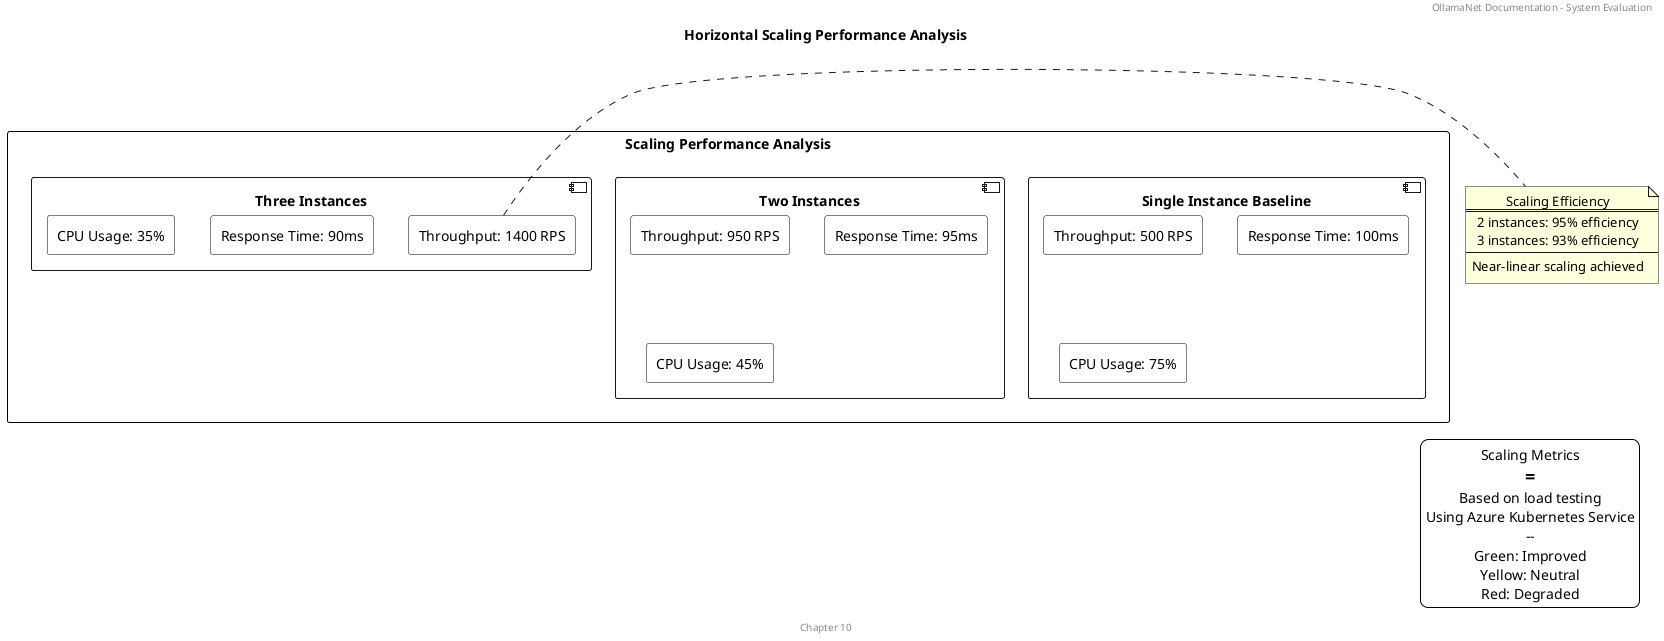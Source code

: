 @startuml horizontal_scaling_performance

title Horizontal Scaling Performance Analysis

header OllamaNet Documentation - System Evaluation
footer Chapter 10

skinparam backgroundColor white
skinparam defaultTextAlignment center

' Custom styling
skinparam rectangle {
    BackgroundColor #FFFFFF
    BorderColor #000000
    
}

rectangle "Scaling Performance Analysis" {
    component "Single Instance Baseline" {
        rectangle "Throughput: 500 RPS" as single_throughput
        rectangle "Response Time: 100ms" as single_response
        rectangle "CPU Usage: 75%" as single_cpu
    }

    component "Two Instances" {
        rectangle "Throughput: 950 RPS" as double_throughput
        rectangle "Response Time: 95ms" as double_response
        rectangle "CPU Usage: 45%" as double_cpu
    }

    component "Three Instances" {
        rectangle "Throughput: 1400 RPS" as triple_throughput
        rectangle "Response Time: 90ms" as triple_response
        rectangle "CPU Usage: 35%" as triple_cpu
    }
}

note right of triple_throughput
  Scaling Efficiency
  ==
  2 instances: 95% efficiency
  3 instances: 93% efficiency
  --
  Near-linear scaling achieved
end note

legend right
  Scaling Metrics
  ==
  Based on load testing
  Using Azure Kubernetes Service
  --
  Green: Improved
  Yellow: Neutral
  Red: Degraded
end legend

@enduml
